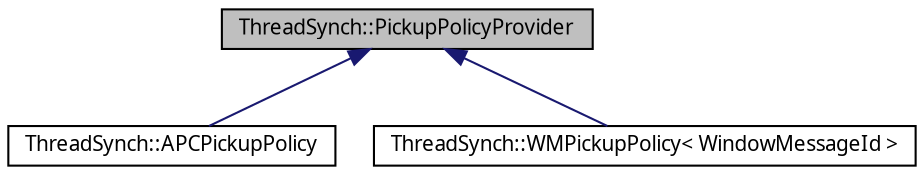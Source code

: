 digraph G
{
  edge [fontname="FreeSans.ttf",fontsize=10,labelfontname="FreeSans.ttf",labelfontsize=10];
  node [fontname="FreeSans.ttf",fontsize=10,shape=record];
  Node1 [label="ThreadSynch::PickupPolicyProvider",height=0.2,width=0.4,color="black", fillcolor="grey75", style="filled" fontcolor="black"];
  Node1 -> Node2 [dir=back,color="midnightblue",fontsize=10,style="solid",fontname="FreeSans.ttf"];
  Node2 [label="ThreadSynch::APCPickupPolicy",height=0.2,width=0.4,color="black", fillcolor="white", style="filled",URL="$class_thread_synch_1_1_a_p_c_pickup_policy.html"];
  Node1 -> Node3 [dir=back,color="midnightblue",fontsize=10,style="solid",fontname="FreeSans.ttf"];
  Node3 [label="ThreadSynch::WMPickupPolicy\< WindowMessageId \>",height=0.2,width=0.4,color="black", fillcolor="white", style="filled",URL="$class_thread_synch_1_1_w_m_pickup_policy.html"];
}
